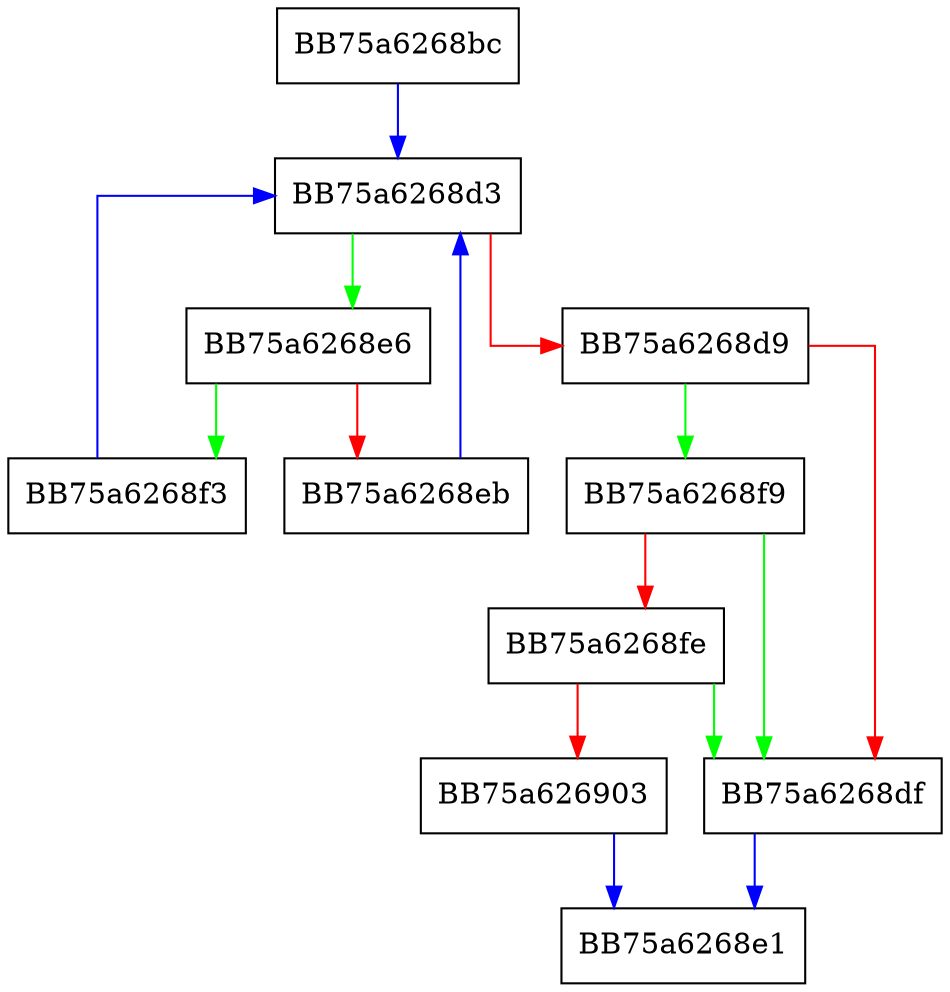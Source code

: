 digraph GetPersistedData {
  node [shape="box"];
  graph [splines=ortho];
  BB75a6268bc -> BB75a6268d3 [color="blue"];
  BB75a6268d3 -> BB75a6268e6 [color="green"];
  BB75a6268d3 -> BB75a6268d9 [color="red"];
  BB75a6268d9 -> BB75a6268f9 [color="green"];
  BB75a6268d9 -> BB75a6268df [color="red"];
  BB75a6268df -> BB75a6268e1 [color="blue"];
  BB75a6268e6 -> BB75a6268f3 [color="green"];
  BB75a6268e6 -> BB75a6268eb [color="red"];
  BB75a6268eb -> BB75a6268d3 [color="blue"];
  BB75a6268f3 -> BB75a6268d3 [color="blue"];
  BB75a6268f9 -> BB75a6268df [color="green"];
  BB75a6268f9 -> BB75a6268fe [color="red"];
  BB75a6268fe -> BB75a6268df [color="green"];
  BB75a6268fe -> BB75a626903 [color="red"];
  BB75a626903 -> BB75a6268e1 [color="blue"];
}
